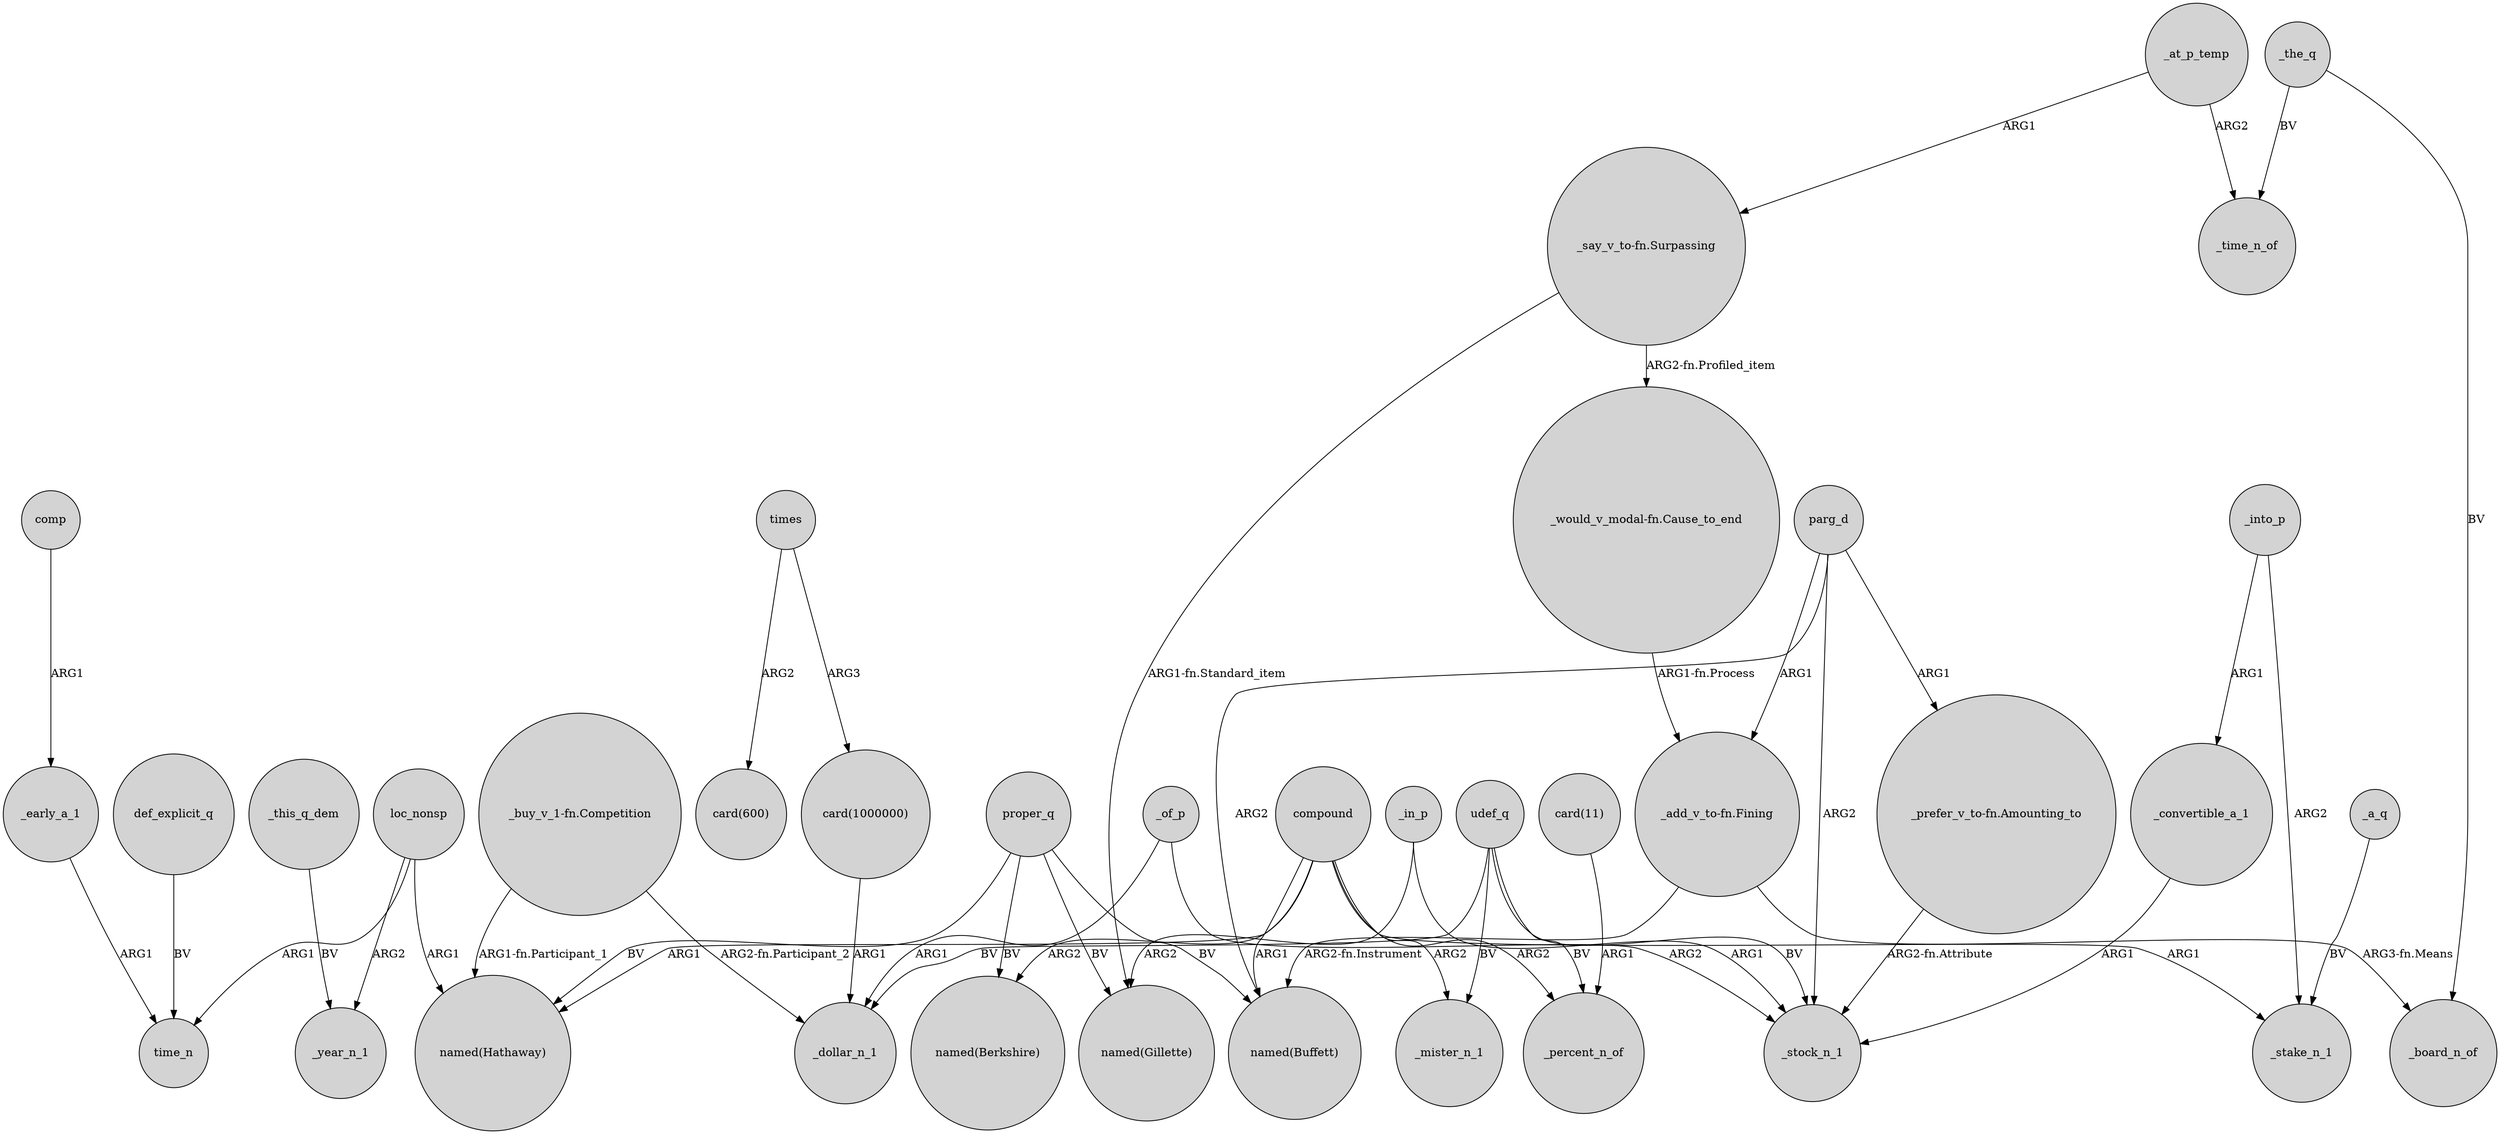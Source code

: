digraph {
	node [shape=circle style=filled]
	_early_a_1 -> time_n [label=ARG1]
	_of_p -> _dollar_n_1 [label=ARG1]
	compound -> _mister_n_1 [label=ARG2]
	_in_p -> _stock_n_1 [label=ARG1]
	"_say_v_to-fn.Surpassing" -> "named(Gillette)" [label="ARG1-fn.Standard_item"]
	proper_q -> "named(Hathaway)" [label=BV]
	loc_nonsp -> "named(Hathaway)" [label=ARG1]
	times -> "card(600)" [label=ARG2]
	times -> "card(1000000)" [label=ARG3]
	compound -> "named(Hathaway)" [label=ARG1]
	"_buy_v_1-fn.Competition" -> "named(Hathaway)" [label="ARG1-fn.Participant_1"]
	comp -> _early_a_1 [label=ARG1]
	_into_p -> _stake_n_1 [label=ARG2]
	udef_q -> _mister_n_1 [label=BV]
	parg_d -> _stock_n_1 [label=ARG2]
	_the_q -> _board_n_of [label=BV]
	proper_q -> "named(Berkshire)" [label=BV]
	loc_nonsp -> _year_n_1 [label=ARG2]
	parg_d -> "_prefer_v_to-fn.Amounting_to" [label=ARG1]
	"_add_v_to-fn.Fining" -> _board_n_of [label="ARG3-fn.Means"]
	udef_q -> _stock_n_1 [label=BV]
	"_say_v_to-fn.Surpassing" -> "_would_v_modal-fn.Cause_to_end" [label="ARG2-fn.Profiled_item"]
	"_would_v_modal-fn.Cause_to_end" -> "_add_v_to-fn.Fining" [label="ARG1-fn.Process"]
	"_prefer_v_to-fn.Amounting_to" -> _stock_n_1 [label="ARG2-fn.Attribute"]
	udef_q -> _percent_n_of [label=BV]
	proper_q -> "named(Gillette)" [label=BV]
	compound -> "named(Buffett)" [label=ARG1]
	_at_p_temp -> _time_n_of [label=ARG2]
	_the_q -> _time_n_of [label=BV]
	compound -> _stake_n_1 [label=ARG1]
	_in_p -> "named(Gillette)" [label=ARG2]
	compound -> _percent_n_of [label=ARG2]
	"card(11)" -> _percent_n_of [label=ARG1]
	udef_q -> _dollar_n_1 [label=BV]
	parg_d -> "named(Buffett)" [label=ARG2]
	"card(1000000)" -> _dollar_n_1 [label=ARG1]
	_this_q_dem -> _year_n_1 [label=BV]
	loc_nonsp -> time_n [label=ARG1]
	_convertible_a_1 -> _stock_n_1 [label=ARG1]
	_of_p -> _stock_n_1 [label=ARG2]
	def_explicit_q -> time_n [label=BV]
	"_buy_v_1-fn.Competition" -> _dollar_n_1 [label="ARG2-fn.Participant_2"]
	"_add_v_to-fn.Fining" -> "named(Buffett)" [label="ARG2-fn.Instrument"]
	_into_p -> _convertible_a_1 [label=ARG1]
	_at_p_temp -> "_say_v_to-fn.Surpassing" [label=ARG1]
	proper_q -> "named(Buffett)" [label=BV]
	compound -> "named(Berkshire)" [label=ARG2]
	parg_d -> "_add_v_to-fn.Fining" [label=ARG1]
	_a_q -> _stake_n_1 [label=BV]
}
